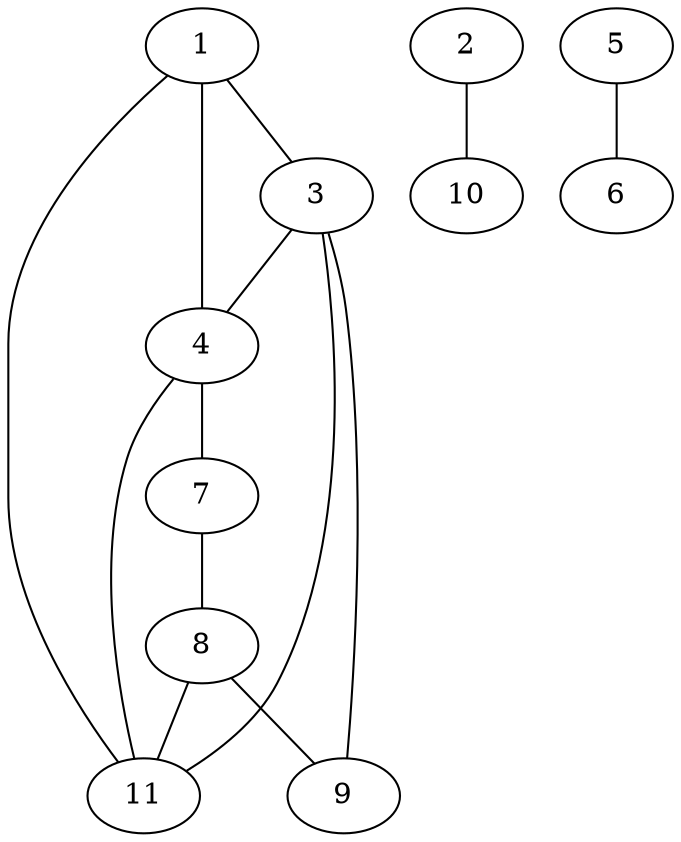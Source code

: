 graph G {
1 -- 3;
1 -- 4;
1 -- 11;
2 -- 10;
3 -- 4;
3 -- 9;
3 -- 11;
4 -- 7;
4 -- 11;
5 -- 6;
7 -- 8;
8 -- 9;
8 -- 11;
}
